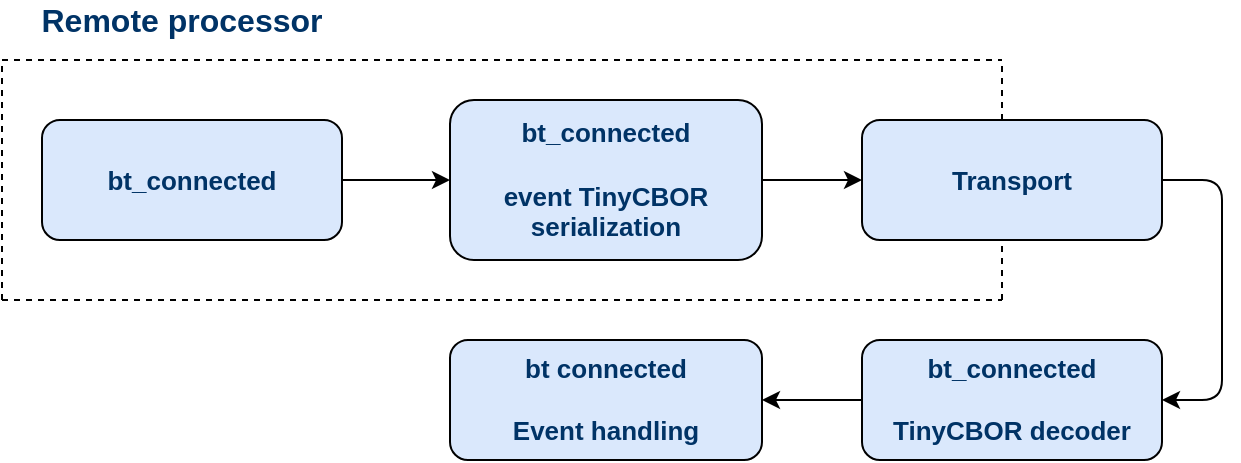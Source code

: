 <mxfile version="12.7.8" type="github"><diagram id="yf00ep81IuWyQHLYZA6y" name="Page-1"><mxGraphModel dx="1264" dy="691" grid="1" gridSize="10" guides="1" tooltips="1" connect="1" arrows="1" fold="1" page="1" pageScale="1" pageWidth="827" pageHeight="1169" math="0" shadow="0"><root><mxCell id="0"/><mxCell id="1" parent="0"/><mxCell id="uzH1qYUZvbR4p_979vb0-6" value="" style="edgeStyle=orthogonalEdgeStyle;rounded=0;orthogonalLoop=1;jettySize=auto;html=1;" parent="1" source="uzH1qYUZvbR4p_979vb0-1" target="uzH1qYUZvbR4p_979vb0-2" edge="1"><mxGeometry relative="1" as="geometry"/></mxCell><mxCell id="uzH1qYUZvbR4p_979vb0-1" value="&lt;font style=&quot;font-size: 13px&quot; color=&quot;#003366&quot;&gt;&lt;b&gt;bt_connected&lt;/b&gt;&lt;/font&gt;" style="rounded=1;whiteSpace=wrap;html=1;fillColor=#dae8fc;strokeColor=#000000;" parent="1" vertex="1"><mxGeometry x="60" y="310" width="150" height="60" as="geometry"/></mxCell><mxCell id="uzH1qYUZvbR4p_979vb0-7" value="" style="edgeStyle=orthogonalEdgeStyle;rounded=0;orthogonalLoop=1;jettySize=auto;html=1;" parent="1" source="uzH1qYUZvbR4p_979vb0-2" target="uzH1qYUZvbR4p_979vb0-3" edge="1"><mxGeometry relative="1" as="geometry"/></mxCell><mxCell id="uzH1qYUZvbR4p_979vb0-2" value="&lt;div style=&quot;font-size: 13px&quot;&gt;&lt;font style=&quot;font-size: 13px&quot; color=&quot;#003366&quot;&gt;&lt;b&gt;bt_connected&lt;/b&gt;&lt;/font&gt;&lt;/div&gt;&lt;div style=&quot;font-size: 13px&quot;&gt;&lt;font style=&quot;font-size: 13px&quot; color=&quot;#003366&quot;&gt;&lt;b&gt;&lt;br&gt;&lt;/b&gt;&lt;/font&gt;&lt;/div&gt;&lt;div style=&quot;font-size: 13px&quot;&gt;&lt;font style=&quot;font-size: 13px&quot; color=&quot;#003366&quot;&gt;&lt;b&gt;event TinyCBOR&lt;/b&gt;&lt;/font&gt;&lt;/div&gt;&lt;div style=&quot;font-size: 13px&quot;&gt;&lt;font style=&quot;font-size: 13px&quot; color=&quot;#003366&quot;&gt;&lt;b&gt;serialization&lt;/b&gt;&lt;/font&gt;&lt;br&gt;&lt;/div&gt;" style="rounded=1;whiteSpace=wrap;html=1;strokeColor=#000000;fillColor=#dae8fc;" parent="1" vertex="1"><mxGeometry x="264" y="300" width="156" height="80" as="geometry"/></mxCell><mxCell id="uzH1qYUZvbR4p_979vb0-8" value="" style="edgeStyle=orthogonalEdgeStyle;rounded=0;orthogonalLoop=1;jettySize=auto;html=1;" parent="1" source="uzH1qYUZvbR4p_979vb0-4" target="uzH1qYUZvbR4p_979vb0-5" edge="1"><mxGeometry relative="1" as="geometry"/></mxCell><mxCell id="uzH1qYUZvbR4p_979vb0-4" value="&lt;div style=&quot;font-size: 13px&quot;&gt;&lt;font style=&quot;font-size: 13px&quot; color=&quot;#003366&quot;&gt;&lt;b&gt;bt_connected&lt;/b&gt;&lt;/font&gt;&lt;/div&gt;&lt;div style=&quot;font-size: 13px&quot;&gt;&lt;font style=&quot;font-size: 13px&quot; color=&quot;#003366&quot;&gt;&lt;b&gt;&lt;br&gt;&lt;/b&gt;&lt;/font&gt;&lt;/div&gt;&lt;div style=&quot;font-size: 13px&quot;&gt;&lt;font style=&quot;font-size: 13px&quot; color=&quot;#003366&quot;&gt;&lt;b&gt;TinyCBOR decoder&lt;/b&gt;&lt;/font&gt;&lt;br&gt;&lt;/div&gt;" style="rounded=1;whiteSpace=wrap;html=1;strokeColor=#000000;fillColor=#dae8fc;" parent="1" vertex="1"><mxGeometry x="470" y="420" width="150" height="60" as="geometry"/></mxCell><mxCell id="uzH1qYUZvbR4p_979vb0-5" value="&lt;div style=&quot;font-size: 13px&quot;&gt;&lt;font style=&quot;font-size: 13px&quot; color=&quot;#003366&quot;&gt;&lt;b&gt;bt connected&lt;/b&gt;&lt;/font&gt;&lt;/div&gt;&lt;div style=&quot;font-size: 13px&quot;&gt;&lt;font style=&quot;font-size: 13px&quot; color=&quot;#003366&quot;&gt;&lt;b&gt;&lt;br&gt;&lt;/b&gt;&lt;/font&gt;&lt;/div&gt;&lt;div style=&quot;font-size: 13px&quot;&gt;&lt;font style=&quot;font-size: 13px&quot; color=&quot;#003366&quot;&gt;&lt;b&gt;Event handling&lt;br&gt;&lt;/b&gt;&lt;/font&gt;&lt;/div&gt;" style="rounded=1;whiteSpace=wrap;html=1;strokeColor=#000000;fillColor=#dae8fc;" parent="1" vertex="1"><mxGeometry x="264" y="420" width="156" height="60" as="geometry"/></mxCell><mxCell id="uzH1qYUZvbR4p_979vb0-9" value="" style="endArrow=classic;html=1;exitX=1;exitY=0.5;exitDx=0;exitDy=0;entryX=1;entryY=0.5;entryDx=0;entryDy=0;" parent="1" source="uzH1qYUZvbR4p_979vb0-3" target="uzH1qYUZvbR4p_979vb0-4" edge="1"><mxGeometry width="50" height="50" relative="1" as="geometry"><mxPoint x="680" y="390" as="sourcePoint"/><mxPoint x="730" y="340" as="targetPoint"/><Array as="points"><mxPoint x="650" y="340"/><mxPoint x="650" y="450"/></Array></mxGeometry></mxCell><mxCell id="uzH1qYUZvbR4p_979vb0-10" value="" style="endArrow=none;dashed=1;html=1;" parent="1" edge="1"><mxGeometry width="50" height="50" relative="1" as="geometry"><mxPoint x="40" y="400" as="sourcePoint"/><mxPoint x="40" y="280" as="targetPoint"/></mxGeometry></mxCell><mxCell id="uzH1qYUZvbR4p_979vb0-11" value="" style="endArrow=none;dashed=1;html=1;" parent="1" edge="1"><mxGeometry width="50" height="50" relative="1" as="geometry"><mxPoint x="40" y="280" as="sourcePoint"/><mxPoint x="540" y="280" as="targetPoint"/></mxGeometry></mxCell><mxCell id="uzH1qYUZvbR4p_979vb0-12" value="" style="endArrow=none;dashed=1;html=1;" parent="1" edge="1"><mxGeometry width="50" height="50" relative="1" as="geometry"><mxPoint x="540" y="400" as="sourcePoint"/><mxPoint x="540" y="280" as="targetPoint"/></mxGeometry></mxCell><mxCell id="uzH1qYUZvbR4p_979vb0-13" value="" style="endArrow=none;dashed=1;html=1;" parent="1" edge="1"><mxGeometry width="50" height="50" relative="1" as="geometry"><mxPoint x="40" y="400" as="sourcePoint"/><mxPoint x="540" y="400" as="targetPoint"/></mxGeometry></mxCell><mxCell id="uzH1qYUZvbR4p_979vb0-3" value="&lt;font style=&quot;font-size: 13px&quot; color=&quot;#003366&quot;&gt;&lt;b&gt;Transport&lt;/b&gt;&lt;/font&gt;" style="rounded=1;whiteSpace=wrap;html=1;strokeColor=#000000;fillColor=#dae8fc;" parent="1" vertex="1"><mxGeometry x="470" y="310" width="150" height="60" as="geometry"/></mxCell><mxCell id="uzH1qYUZvbR4p_979vb0-14" value="&lt;font style=&quot;font-size: 16px&quot; color=&quot;#003366&quot;&gt;&lt;b&gt;Remote processor&lt;/b&gt;&lt;/font&gt;" style="text;html=1;strokeColor=none;fillColor=none;align=center;verticalAlign=middle;whiteSpace=wrap;rounded=0;" parent="1" vertex="1"><mxGeometry x="40" y="250" width="180" height="20" as="geometry"/></mxCell></root></mxGraphModel></diagram></mxfile>